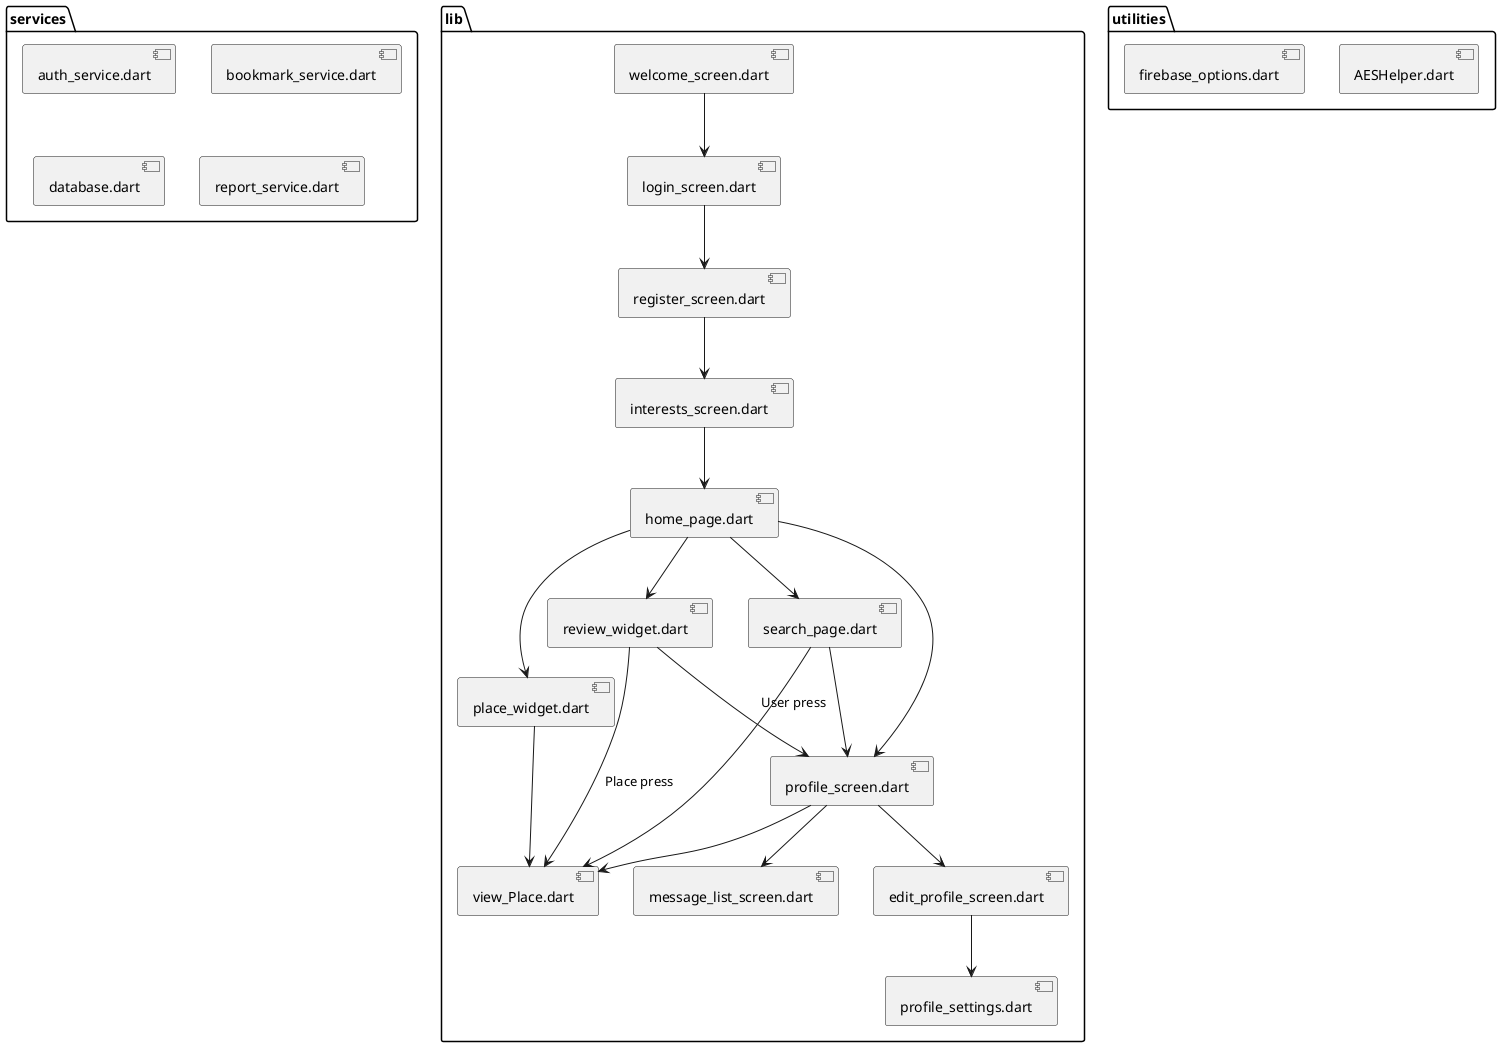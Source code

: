 @startuml app_structure
' Define application structure based on the lib directory

package "lib" {
  [welcome_screen.dart] --> [login_screen.dart]
  [login_screen.dart] --> [register_screen.dart]
  [register_screen.dart] --> [interests_screen.dart]
  [interests_screen.dart] --> [home_page.dart]
  
  [home_page.dart] --> [review_widget.dart]
  [home_page.dart] --> [place_widget.dart]
  [home_page.dart] --> [search_page.dart]
  [home_page.dart] --> [profile_screen.dart]
  
  [review_widget.dart] --> [profile_screen.dart] : "User press"
  [review_widget.dart] --> [view_Place.dart] : "Place press"
  
  [place_widget.dart] --> [view_Place.dart]
  
  [search_page.dart] --> [profile_screen.dart]
  [search_page.dart] --> [view_Place.dart]
  
  [profile_screen.dart] --> [message_list_screen.dart]
  [profile_screen.dart] --> [edit_profile_screen.dart]
  [profile_screen.dart] --> [view_Place.dart]
  
  [edit_profile_screen.dart] --> [profile_settings.dart]
}

' Services and utilities
package "services" {
  [auth_service.dart]
  [bookmark_service.dart]
  [database.dart]
  [report_service.dart]
}

package "utilities" {
  [AESHelper.dart]
  [firebase_options.dart]
}

@enduml